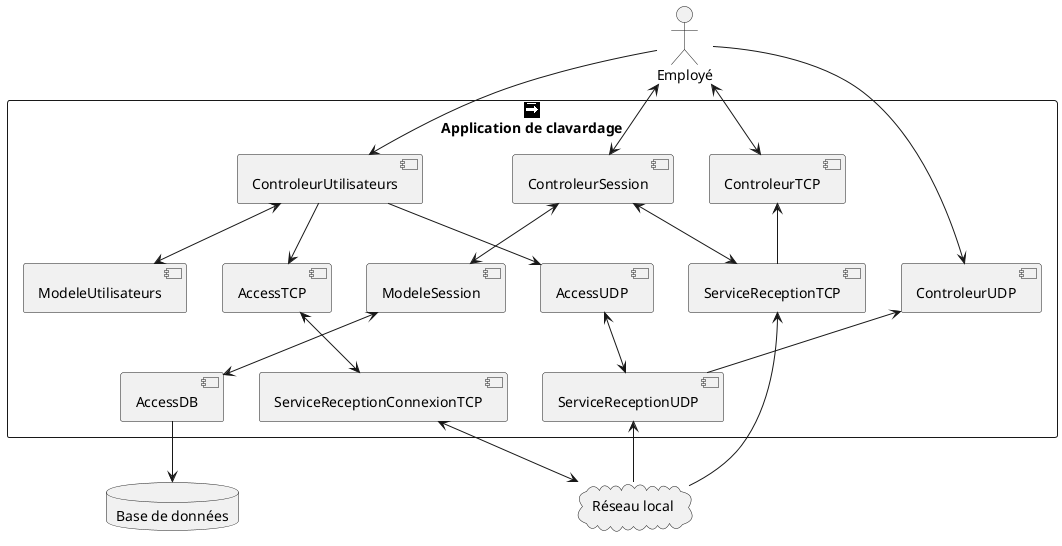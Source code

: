 @startuml
sprite $clavardage [16x16/16] {
FFFFFFFFFFFFFFFF
FFF000000000FFFF
FFFFFFFFFFFFFFFF
FFFFFFFFFFFFFFFF
FFFFFFFFFF0FFFFF
FFFFFFFFFF00FFFF
FF00000000000FFF
FF000000000000FF
FF00000000000FFF
FFFFFFFFFF00FFFF
FFFFFFFFFF0FFFFF
FFFFFFFFFFFFFFFF
FFFFFFFFFFFFFFFF
FFFFFFFFFFFFFFFF
FFFFFFFFFFFFFFFF
FFFFFFFFFFFFFFFF
}

rectangle "Application de clavardage" <<$clavardage>> {
  
    component ControleurUtilisateurs
    component ControleurSession
    component ControleurUDP
    component ControleurTCP

    component AccessDB
    component AccessTCP
    component AccessUDP

    component ModeleSession
    component ModeleUtilisateurs

    component ServiceReceptionUDP
    component ServiceReceptionConnexionTCP
    component ServiceReceptionTCP

    ControleurUtilisateurs --> AccessTCP
    ControleurUtilisateurs --> AccessUDP
    ControleurUtilisateurs <--> ModeleUtilisateurs

    ModeleSession <--> AccessDB

    ControleurSession <--> ModeleSession
    ControleurSession <--> ServiceReceptionTCP

    AccessTCP <--> ServiceReceptionConnexionTCP
    AccessUDP <--> ServiceReceptionUDP

    ControleurUDP <-- ServiceReceptionUDP
    ControleurTCP <-- ServiceReceptionTCP


}
cloud "Réseau local" as net
database "Base de données" as bdd
actor "Employé"as emp

AccessDB --> bdd

ServiceReceptionTCP <-- net
ServiceReceptionUDP <-- net
ServiceReceptionConnexionTCP <--> net

ControleurUtilisateurs <-u- emp
ControleurUDP <-u- emp
ControleurSession <-u-> emp
ControleurTCP <-u-> emp
@enduml
